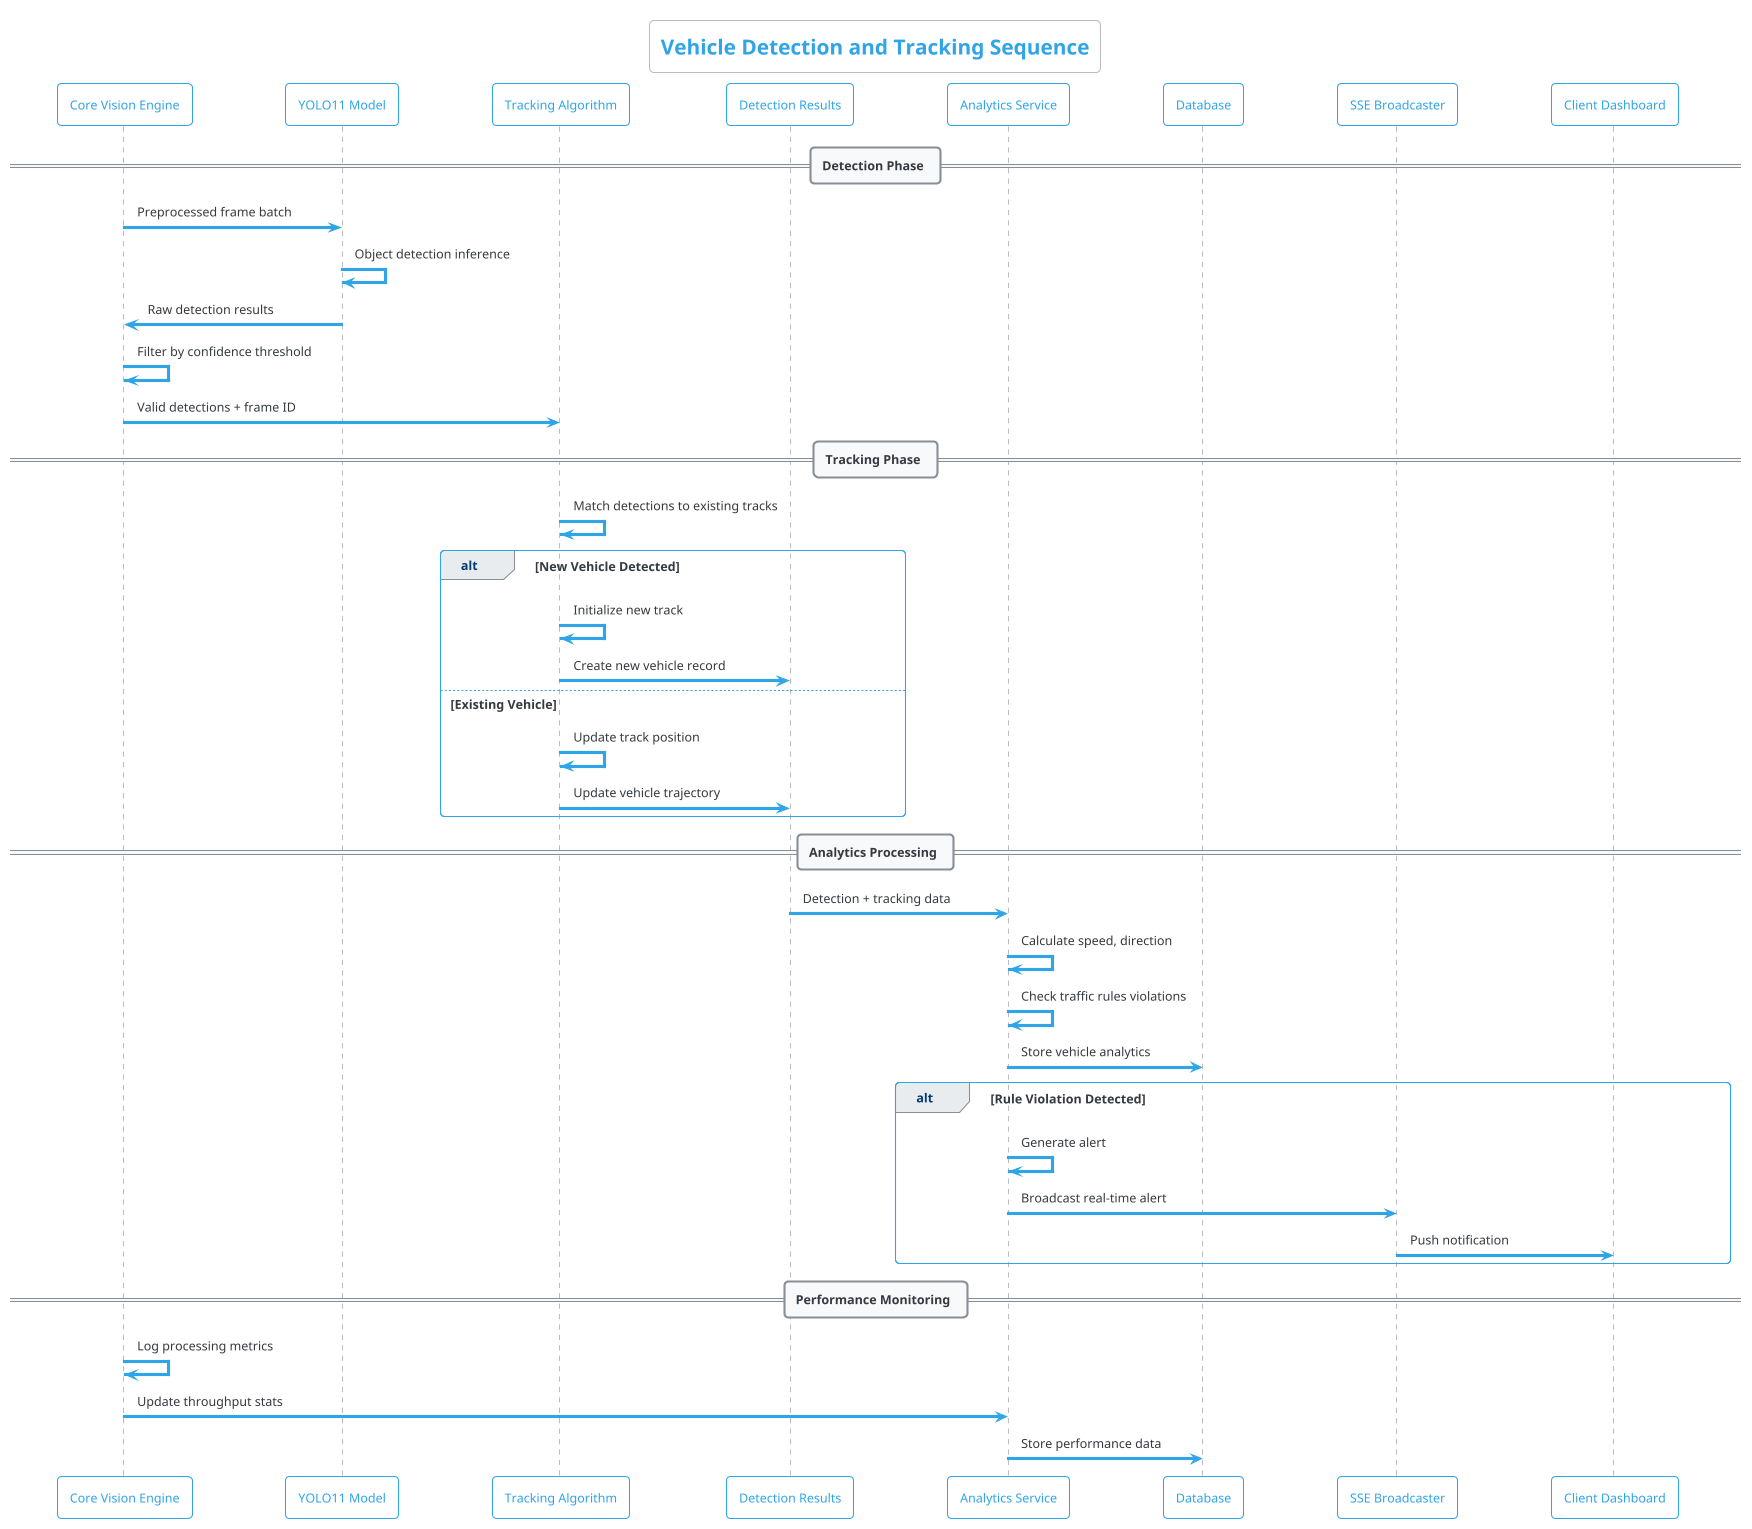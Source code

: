 @startuml Vehicle Detection and Tracking Sequence
!theme cerulean-outline
title Vehicle Detection and Tracking Sequence

participant "Core Vision Engine" as Vision
participant "YOLO11 Model" as YOLO
participant "Tracking Algorithm" as Tracker
participant "Detection Results" as Results
participant "Analytics Service" as Analytics
participant "Database" as DB
participant "SSE Broadcaster" as SSE
participant "Client Dashboard" as Client

== Detection Phase ==
Vision -> YOLO: Preprocessed frame batch
YOLO -> YOLO: Object detection inference
YOLO -> Vision: Raw detection results
Vision -> Vision: Filter by confidence threshold
Vision -> Tracker: Valid detections + frame ID

== Tracking Phase ==
Tracker -> Tracker: Match detections to existing tracks
alt New Vehicle Detected
    Tracker -> Tracker: Initialize new track
    Tracker -> Results: Create new vehicle record
else Existing Vehicle
    Tracker -> Tracker: Update track position
    Tracker -> Results: Update vehicle trajectory
end

== Analytics Processing ==
Results -> Analytics: Detection + tracking data
Analytics -> Analytics: Calculate speed, direction
Analytics -> Analytics: Check traffic rules violations
Analytics -> DB: Store vehicle analytics
alt Rule Violation Detected
    Analytics -> Analytics: Generate alert
    Analytics -> SSE: Broadcast real-time alert
    SSE -> Client: Push notification
end

== Performance Monitoring ==
Vision -> Vision: Log processing metrics
Vision -> Analytics: Update throughput stats
Analytics -> DB: Store performance data

@enduml